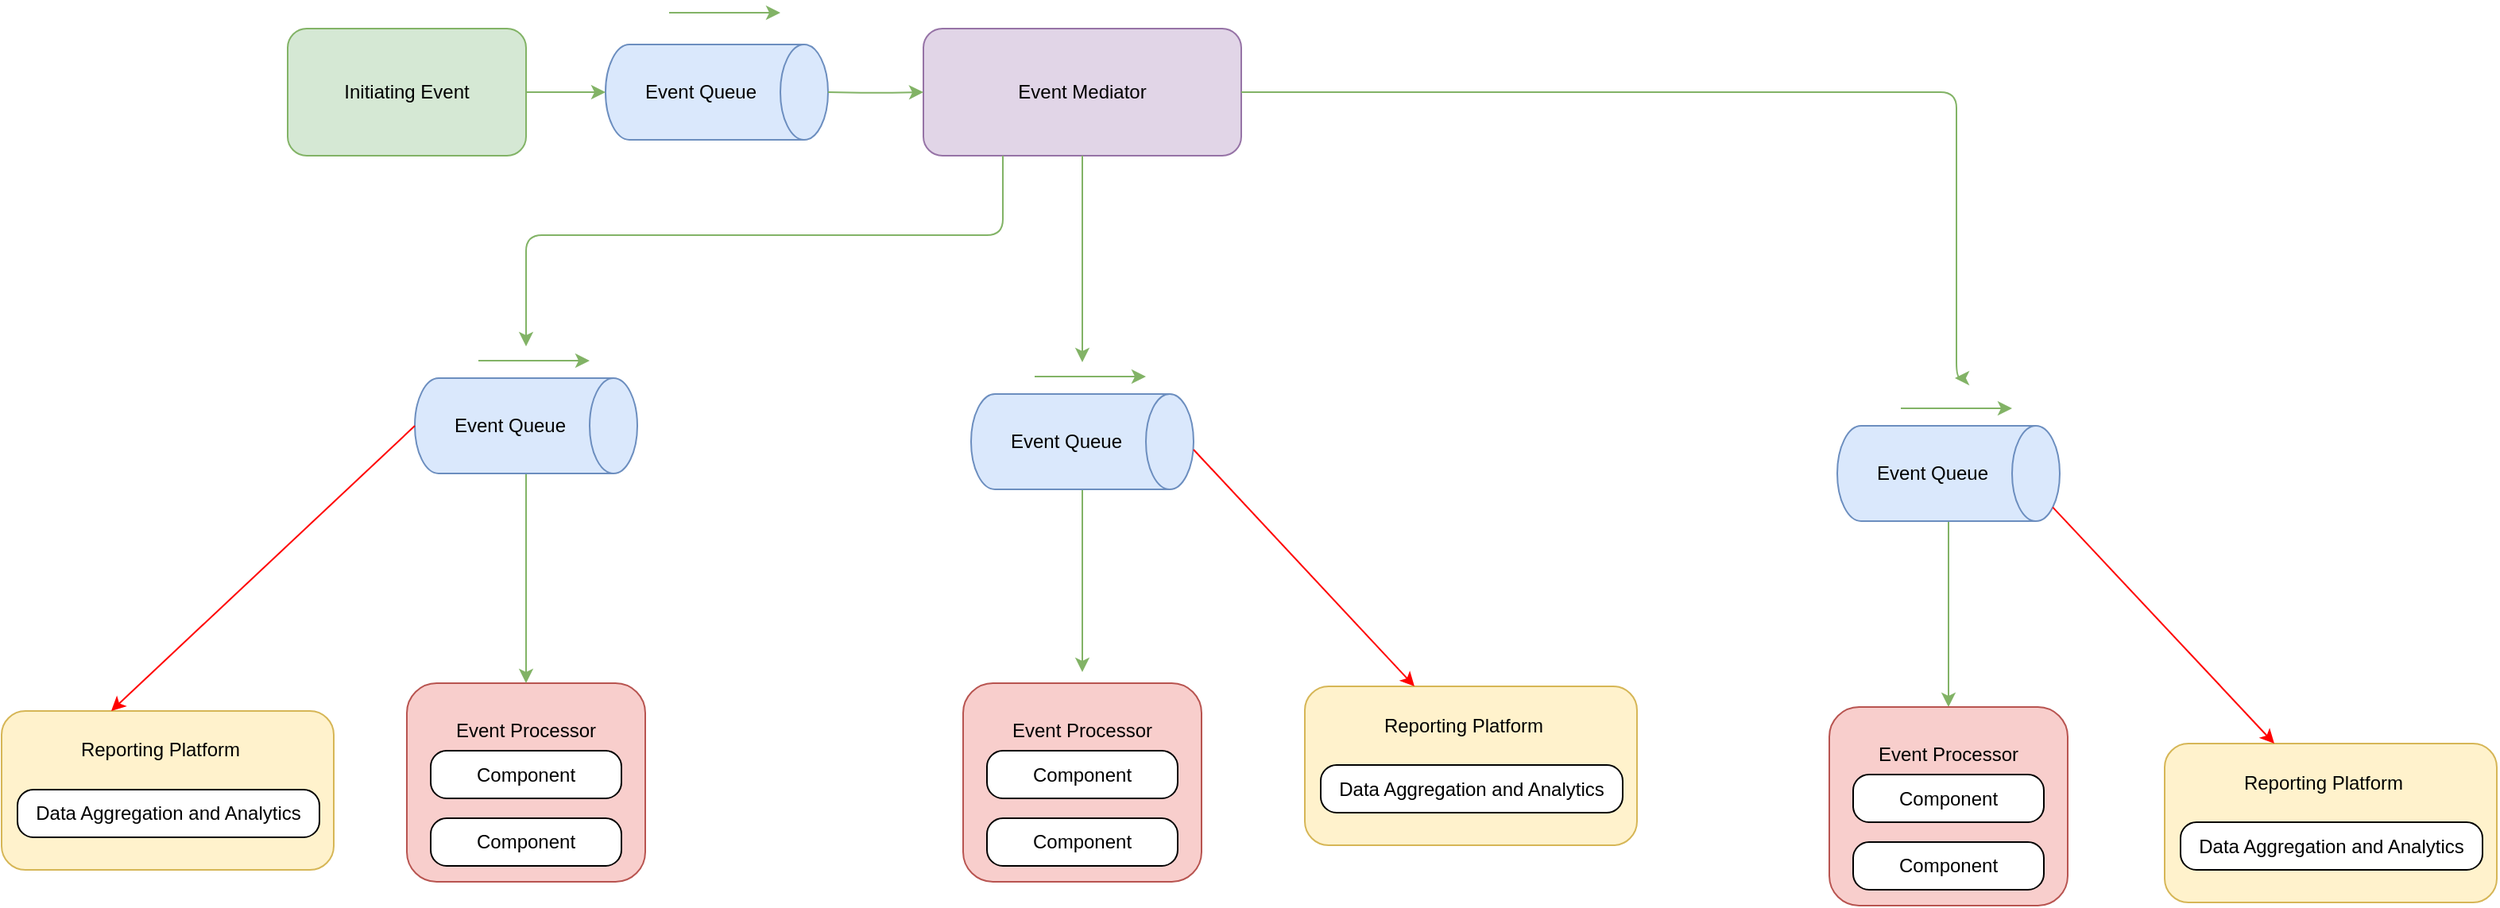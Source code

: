 <mxfile version="26.0.1" pages="2">
  <diagram name="Event-Driven Architecture" id="afMB0mp44Hb6GsjOZEsn">
    <mxGraphModel dx="2263" dy="853" grid="1" gridSize="10" guides="1" tooltips="1" connect="1" arrows="1" fold="1" page="1" pageScale="1" pageWidth="827" pageHeight="1169" math="0" shadow="0">
      <root>
        <mxCell id="0" />
        <mxCell id="1" parent="0" />
        <mxCell id="fO1DwOOB5_4IWDx8cHIo-69" value="" style="shape=cylinder3;whiteSpace=wrap;html=1;boundedLbl=1;backgroundOutline=1;size=15;rotation=90;fillColor=#dae8fc;strokeColor=#6c8ebf;" vertex="1" parent="1">
          <mxGeometry x="340" y="70" width="60" height="140" as="geometry" />
        </mxCell>
        <mxCell id="fO1DwOOB5_4IWDx8cHIo-70" value="Event Queue" style="text;html=1;align=center;verticalAlign=middle;whiteSpace=wrap;rounded=0;" vertex="1" parent="1">
          <mxGeometry x="320" y="125" width="80" height="30" as="geometry" />
        </mxCell>
        <mxCell id="fO1DwOOB5_4IWDx8cHIo-90" value="Initiating Event" style="rounded=1;whiteSpace=wrap;html=1;fillColor=#d5e8d4;strokeColor=#82b366;" vertex="1" parent="1">
          <mxGeometry x="100" y="100" width="150" height="80" as="geometry" />
        </mxCell>
        <mxCell id="fO1DwOOB5_4IWDx8cHIo-92" value="Event Mediator" style="rounded=1;whiteSpace=wrap;html=1;fillColor=#e1d5e7;strokeColor=#9673a6;" vertex="1" parent="1">
          <mxGeometry x="500" y="100" width="200" height="80" as="geometry" />
        </mxCell>
        <mxCell id="fO1DwOOB5_4IWDx8cHIo-96" value="" style="rounded=1;whiteSpace=wrap;html=1;fillColor=#f8cecc;strokeColor=#b85450;" vertex="1" parent="1">
          <mxGeometry x="175" y="512" width="150" height="125" as="geometry" />
        </mxCell>
        <mxCell id="fO1DwOOB5_4IWDx8cHIo-99" value="" style="edgeStyle=orthogonalEdgeStyle;rounded=1;strokeColor=#82b366;" edge="1" parent="1" source="fO1DwOOB5_4IWDx8cHIo-90">
          <mxGeometry relative="1" as="geometry">
            <mxPoint x="300" y="140" as="targetPoint" />
          </mxGeometry>
        </mxCell>
        <mxCell id="fO1DwOOB5_4IWDx8cHIo-100" value="" style="edgeStyle=orthogonalEdgeStyle;rounded=1;strokeColor=#82b366;" edge="1" parent="1" target="fO1DwOOB5_4IWDx8cHIo-92">
          <mxGeometry relative="1" as="geometry">
            <mxPoint x="440" y="140" as="sourcePoint" />
          </mxGeometry>
        </mxCell>
        <mxCell id="fO1DwOOB5_4IWDx8cHIo-101" value="" style="edgeStyle=orthogonalEdgeStyle;rounded=1;strokeColor=#82b366;" edge="1" parent="1" source="fO1DwOOB5_4IWDx8cHIo-92">
          <mxGeometry relative="1" as="geometry">
            <mxPoint x="250" y="300" as="targetPoint" />
            <Array as="points">
              <mxPoint x="550" y="230" />
              <mxPoint x="250" y="230" />
            </Array>
          </mxGeometry>
        </mxCell>
        <mxCell id="fO1DwOOB5_4IWDx8cHIo-102" value="" style="edgeStyle=orthogonalEdgeStyle;rounded=1;strokeColor=#82b366;" edge="1" parent="1" source="fO1DwOOB5_4IWDx8cHIo-92">
          <mxGeometry relative="1" as="geometry">
            <mxPoint x="600" y="310" as="targetPoint" />
          </mxGeometry>
        </mxCell>
        <mxCell id="fO1DwOOB5_4IWDx8cHIo-103" value="" style="edgeStyle=orthogonalEdgeStyle;rounded=1;strokeColor=#82b366;exitX=1;exitY=0.5;exitDx=0;exitDy=0;" edge="1" parent="1" source="fO1DwOOB5_4IWDx8cHIo-92">
          <mxGeometry relative="1" as="geometry">
            <mxPoint x="884" y="140" as="sourcePoint" />
            <mxPoint x="1149" y="320" as="targetPoint" />
            <Array as="points">
              <mxPoint x="1150" y="140" />
            </Array>
          </mxGeometry>
        </mxCell>
        <mxCell id="fO1DwOOB5_4IWDx8cHIo-104" value="" style="edgeStyle=orthogonalEdgeStyle;rounded=1;strokeColor=#82b366;exitX=1;exitY=0.5;exitDx=0;exitDy=0;exitPerimeter=0;" edge="1" parent="1" source="fO1DwOOB5_4IWDx8cHIo-109" target="fO1DwOOB5_4IWDx8cHIo-96">
          <mxGeometry relative="1" as="geometry">
            <mxPoint x="250" y="400" as="sourcePoint" />
          </mxGeometry>
        </mxCell>
        <mxCell id="fO1DwOOB5_4IWDx8cHIo-105" value="" style="edgeStyle=orthogonalEdgeStyle;rounded=1;strokeColor=#82b366;exitX=1;exitY=0.5;exitDx=0;exitDy=0;exitPerimeter=0;" edge="1" parent="1" source="fO1DwOOB5_4IWDx8cHIo-112">
          <mxGeometry relative="1" as="geometry">
            <mxPoint x="600" y="390" as="sourcePoint" />
            <mxPoint x="600" y="505" as="targetPoint" />
          </mxGeometry>
        </mxCell>
        <mxCell id="fO1DwOOB5_4IWDx8cHIo-106" value="" style="edgeStyle=orthogonalEdgeStyle;rounded=1;strokeColor=#82b366;exitX=1;exitY=0.5;exitDx=0;exitDy=0;exitPerimeter=0;entryX=0.5;entryY=0;entryDx=0;entryDy=0;" edge="1" parent="1" source="fO1DwOOB5_4IWDx8cHIo-115" target="fO1DwOOB5_4IWDx8cHIo-138">
          <mxGeometry relative="1" as="geometry">
            <mxPoint x="1146" y="410" as="sourcePoint" />
            <mxPoint x="1145" y="527.5" as="targetPoint" />
          </mxGeometry>
        </mxCell>
        <mxCell id="fO1DwOOB5_4IWDx8cHIo-108" value="" style="edgeStyle=orthogonalEdgeStyle;rounded=1;strokeColor=#82b366;" edge="1" parent="1">
          <mxGeometry relative="1" as="geometry">
            <mxPoint x="340" y="90" as="sourcePoint" />
            <mxPoint x="410" y="90" as="targetPoint" />
          </mxGeometry>
        </mxCell>
        <mxCell id="fO1DwOOB5_4IWDx8cHIo-109" value="" style="shape=cylinder3;whiteSpace=wrap;html=1;boundedLbl=1;backgroundOutline=1;size=15;rotation=90;fillColor=#dae8fc;strokeColor=#6c8ebf;" vertex="1" parent="1">
          <mxGeometry x="220" y="280" width="60" height="140" as="geometry" />
        </mxCell>
        <mxCell id="fO1DwOOB5_4IWDx8cHIo-110" value="Event Queue" style="text;html=1;align=center;verticalAlign=middle;whiteSpace=wrap;rounded=0;" vertex="1" parent="1">
          <mxGeometry x="200" y="335" width="80" height="30" as="geometry" />
        </mxCell>
        <mxCell id="fO1DwOOB5_4IWDx8cHIo-111" value="" style="edgeStyle=orthogonalEdgeStyle;rounded=1;strokeColor=#82b366;" edge="1" parent="1">
          <mxGeometry relative="1" as="geometry">
            <mxPoint x="220" y="309" as="sourcePoint" />
            <mxPoint x="290" y="309" as="targetPoint" />
          </mxGeometry>
        </mxCell>
        <mxCell id="fO1DwOOB5_4IWDx8cHIo-112" value="" style="shape=cylinder3;whiteSpace=wrap;html=1;boundedLbl=1;backgroundOutline=1;size=15;rotation=90;fillColor=#dae8fc;strokeColor=#6c8ebf;" vertex="1" parent="1">
          <mxGeometry x="570" y="290" width="60" height="140" as="geometry" />
        </mxCell>
        <mxCell id="fO1DwOOB5_4IWDx8cHIo-113" value="Event Queue" style="text;html=1;align=center;verticalAlign=middle;whiteSpace=wrap;rounded=0;" vertex="1" parent="1">
          <mxGeometry x="550" y="345" width="80" height="30" as="geometry" />
        </mxCell>
        <mxCell id="fO1DwOOB5_4IWDx8cHIo-114" value="" style="edgeStyle=orthogonalEdgeStyle;rounded=1;strokeColor=#82b366;" edge="1" parent="1">
          <mxGeometry relative="1" as="geometry">
            <mxPoint x="570" y="319" as="sourcePoint" />
            <mxPoint x="640" y="319" as="targetPoint" />
          </mxGeometry>
        </mxCell>
        <mxCell id="fO1DwOOB5_4IWDx8cHIo-115" value="" style="shape=cylinder3;whiteSpace=wrap;html=1;boundedLbl=1;backgroundOutline=1;size=15;rotation=90;fillColor=#dae8fc;strokeColor=#6c8ebf;" vertex="1" parent="1">
          <mxGeometry x="1115" y="310" width="60" height="140" as="geometry" />
        </mxCell>
        <mxCell id="fO1DwOOB5_4IWDx8cHIo-116" value="Event Queue" style="text;html=1;align=center;verticalAlign=middle;whiteSpace=wrap;rounded=0;" vertex="1" parent="1">
          <mxGeometry x="1095" y="365" width="80" height="30" as="geometry" />
        </mxCell>
        <mxCell id="fO1DwOOB5_4IWDx8cHIo-117" value="" style="edgeStyle=orthogonalEdgeStyle;rounded=1;strokeColor=#82b366;" edge="1" parent="1">
          <mxGeometry relative="1" as="geometry">
            <mxPoint x="1115" y="339" as="sourcePoint" />
            <mxPoint x="1185" y="339" as="targetPoint" />
          </mxGeometry>
        </mxCell>
        <mxCell id="fO1DwOOB5_4IWDx8cHIo-119" value="" style="points=[[0.25,0,0],[0.5,0,0],[0.75,0,0],[1,0.25,0],[1,0.5,0],[1,0.75,0],[0.75,1,0],[0.5,1,0],[0.25,1,0],[0,0.75,0],[0,0.5,0],[0,0.25,0]];shape=mxgraph.bpmn.task;whiteSpace=wrap;rectStyle=rounded;size=10;html=1;container=1;expand=0;collapsible=0;taskMarker=abstract;" vertex="1" parent="1">
          <mxGeometry x="190" y="554.5" width="120" height="30" as="geometry" />
        </mxCell>
        <mxCell id="fO1DwOOB5_4IWDx8cHIo-123" value="Component" style="text;html=1;align=center;verticalAlign=middle;whiteSpace=wrap;rounded=0;" vertex="1" parent="fO1DwOOB5_4IWDx8cHIo-119">
          <mxGeometry x="30" width="60" height="30" as="geometry" />
        </mxCell>
        <mxCell id="fO1DwOOB5_4IWDx8cHIo-120" value="Event Processor" style="text;html=1;align=center;verticalAlign=middle;whiteSpace=wrap;rounded=0;" vertex="1" parent="1">
          <mxGeometry x="200" y="527" width="100" height="30" as="geometry" />
        </mxCell>
        <mxCell id="fO1DwOOB5_4IWDx8cHIo-126" value="" style="points=[[0.25,0,0],[0.5,0,0],[0.75,0,0],[1,0.25,0],[1,0.5,0],[1,0.75,0],[0.75,1,0],[0.5,1,0],[0.25,1,0],[0,0.75,0],[0,0.5,0],[0,0.25,0]];shape=mxgraph.bpmn.task;whiteSpace=wrap;rectStyle=rounded;size=10;html=1;container=1;expand=0;collapsible=0;taskMarker=abstract;" vertex="1" parent="1">
          <mxGeometry x="190" y="597" width="120" height="30" as="geometry" />
        </mxCell>
        <mxCell id="fO1DwOOB5_4IWDx8cHIo-127" value="Component" style="text;html=1;align=center;verticalAlign=middle;whiteSpace=wrap;rounded=0;" vertex="1" parent="fO1DwOOB5_4IWDx8cHIo-126">
          <mxGeometry x="30" width="60" height="30" as="geometry" />
        </mxCell>
        <mxCell id="fO1DwOOB5_4IWDx8cHIo-132" value="" style="rounded=1;whiteSpace=wrap;html=1;fillColor=#f8cecc;strokeColor=#b85450;" vertex="1" parent="1">
          <mxGeometry x="525" y="512" width="150" height="125" as="geometry" />
        </mxCell>
        <mxCell id="fO1DwOOB5_4IWDx8cHIo-133" value="" style="points=[[0.25,0,0],[0.5,0,0],[0.75,0,0],[1,0.25,0],[1,0.5,0],[1,0.75,0],[0.75,1,0],[0.5,1,0],[0.25,1,0],[0,0.75,0],[0,0.5,0],[0,0.25,0]];shape=mxgraph.bpmn.task;whiteSpace=wrap;rectStyle=rounded;size=10;html=1;container=1;expand=0;collapsible=0;taskMarker=abstract;" vertex="1" parent="1">
          <mxGeometry x="540" y="554.5" width="120" height="30" as="geometry" />
        </mxCell>
        <mxCell id="fO1DwOOB5_4IWDx8cHIo-134" value="Component" style="text;html=1;align=center;verticalAlign=middle;whiteSpace=wrap;rounded=0;" vertex="1" parent="fO1DwOOB5_4IWDx8cHIo-133">
          <mxGeometry x="30" width="60" height="30" as="geometry" />
        </mxCell>
        <mxCell id="fO1DwOOB5_4IWDx8cHIo-135" value="Event Processor" style="text;html=1;align=center;verticalAlign=middle;whiteSpace=wrap;rounded=0;" vertex="1" parent="1">
          <mxGeometry x="550" y="527" width="100" height="30" as="geometry" />
        </mxCell>
        <mxCell id="fO1DwOOB5_4IWDx8cHIo-136" value="" style="points=[[0.25,0,0],[0.5,0,0],[0.75,0,0],[1,0.25,0],[1,0.5,0],[1,0.75,0],[0.75,1,0],[0.5,1,0],[0.25,1,0],[0,0.75,0],[0,0.5,0],[0,0.25,0]];shape=mxgraph.bpmn.task;whiteSpace=wrap;rectStyle=rounded;size=10;html=1;container=1;expand=0;collapsible=0;taskMarker=abstract;" vertex="1" parent="1">
          <mxGeometry x="540" y="597" width="120" height="30" as="geometry" />
        </mxCell>
        <mxCell id="fO1DwOOB5_4IWDx8cHIo-137" value="Component" style="text;html=1;align=center;verticalAlign=middle;whiteSpace=wrap;rounded=0;" vertex="1" parent="fO1DwOOB5_4IWDx8cHIo-136">
          <mxGeometry x="30" width="60" height="30" as="geometry" />
        </mxCell>
        <mxCell id="fO1DwOOB5_4IWDx8cHIo-138" value="" style="rounded=1;whiteSpace=wrap;html=1;fillColor=#f8cecc;strokeColor=#b85450;" vertex="1" parent="1">
          <mxGeometry x="1070" y="527" width="150" height="125" as="geometry" />
        </mxCell>
        <mxCell id="fO1DwOOB5_4IWDx8cHIo-139" value="" style="points=[[0.25,0,0],[0.5,0,0],[0.75,0,0],[1,0.25,0],[1,0.5,0],[1,0.75,0],[0.75,1,0],[0.5,1,0],[0.25,1,0],[0,0.75,0],[0,0.5,0],[0,0.25,0]];shape=mxgraph.bpmn.task;whiteSpace=wrap;rectStyle=rounded;size=10;html=1;container=1;expand=0;collapsible=0;taskMarker=abstract;" vertex="1" parent="1">
          <mxGeometry x="1085" y="569.5" width="120" height="30" as="geometry" />
        </mxCell>
        <mxCell id="fO1DwOOB5_4IWDx8cHIo-140" value="Component" style="text;html=1;align=center;verticalAlign=middle;whiteSpace=wrap;rounded=0;" vertex="1" parent="fO1DwOOB5_4IWDx8cHIo-139">
          <mxGeometry x="30" width="60" height="30" as="geometry" />
        </mxCell>
        <mxCell id="fO1DwOOB5_4IWDx8cHIo-141" value="Event Processor" style="text;html=1;align=center;verticalAlign=middle;whiteSpace=wrap;rounded=0;" vertex="1" parent="1">
          <mxGeometry x="1095" y="542" width="100" height="30" as="geometry" />
        </mxCell>
        <mxCell id="fO1DwOOB5_4IWDx8cHIo-142" value="" style="points=[[0.25,0,0],[0.5,0,0],[0.75,0,0],[1,0.25,0],[1,0.5,0],[1,0.75,0],[0.75,1,0],[0.5,1,0],[0.25,1,0],[0,0.75,0],[0,0.5,0],[0,0.25,0]];shape=mxgraph.bpmn.task;whiteSpace=wrap;rectStyle=rounded;size=10;html=1;container=1;expand=0;collapsible=0;taskMarker=abstract;" vertex="1" parent="1">
          <mxGeometry x="1085" y="612" width="120" height="30" as="geometry" />
        </mxCell>
        <mxCell id="fO1DwOOB5_4IWDx8cHIo-143" value="Component" style="text;html=1;align=center;verticalAlign=middle;whiteSpace=wrap;rounded=0;" vertex="1" parent="fO1DwOOB5_4IWDx8cHIo-142">
          <mxGeometry x="30" width="60" height="30" as="geometry" />
        </mxCell>
        <mxCell id="fO1DwOOB5_4IWDx8cHIo-163" value="" style="rounded=1;whiteSpace=wrap;html=1;fillColor=#fff2cc;strokeColor=#d6b656;" vertex="1" parent="1">
          <mxGeometry x="1281" y="550" width="209" height="100" as="geometry" />
        </mxCell>
        <mxCell id="fO1DwOOB5_4IWDx8cHIo-164" value="Reporting Platform" style="text;html=1;align=center;verticalAlign=middle;whiteSpace=wrap;rounded=0;" vertex="1" parent="1">
          <mxGeometry x="1326" y="559.5" width="110" height="30" as="geometry" />
        </mxCell>
        <mxCell id="fO1DwOOB5_4IWDx8cHIo-166" value="" style="endArrow=classic;html=1;rounded=0;strokeColor=#FF0000;exitX=0.855;exitY=0;exitDx=0;exitDy=4.35;exitPerimeter=0;" edge="1" parent="1" source="fO1DwOOB5_4IWDx8cHIo-115">
          <mxGeometry width="50" height="50" relative="1" as="geometry">
            <mxPoint x="1212" y="388" as="sourcePoint" />
            <mxPoint x="1350" y="550" as="targetPoint" />
          </mxGeometry>
        </mxCell>
        <mxCell id="fO1DwOOB5_4IWDx8cHIo-170" value="" style="points=[[0.25,0,0],[0.5,0,0],[0.75,0,0],[1,0.25,0],[1,0.5,0],[1,0.75,0],[0.75,1,0],[0.5,1,0],[0.25,1,0],[0,0.75,0],[0,0.5,0],[0,0.25,0]];shape=mxgraph.bpmn.task;whiteSpace=wrap;rectStyle=rounded;size=10;html=1;container=1;expand=0;collapsible=0;taskMarker=abstract;" vertex="1" parent="1">
          <mxGeometry x="1291" y="599.5" width="190" height="30" as="geometry" />
        </mxCell>
        <mxCell id="fO1DwOOB5_4IWDx8cHIo-171" value="Data Aggregation and Analytics" style="text;html=1;align=center;verticalAlign=middle;whiteSpace=wrap;rounded=0;" vertex="1" parent="1">
          <mxGeometry x="1281" y="599.5" width="210" height="30" as="geometry" />
        </mxCell>
        <mxCell id="fO1DwOOB5_4IWDx8cHIo-172" value="" style="rounded=1;whiteSpace=wrap;html=1;fillColor=#fff2cc;strokeColor=#d6b656;" vertex="1" parent="1">
          <mxGeometry x="740" y="514" width="209" height="100" as="geometry" />
        </mxCell>
        <mxCell id="fO1DwOOB5_4IWDx8cHIo-173" value="Reporting Platform" style="text;html=1;align=center;verticalAlign=middle;whiteSpace=wrap;rounded=0;" vertex="1" parent="1">
          <mxGeometry x="785" y="523.5" width="110" height="30" as="geometry" />
        </mxCell>
        <mxCell id="fO1DwOOB5_4IWDx8cHIo-174" value="" style="endArrow=classic;html=1;rounded=0;strokeColor=#FF0000;exitX=0.855;exitY=0;exitDx=0;exitDy=4.35;exitPerimeter=0;" edge="1" parent="1">
          <mxGeometry width="50" height="50" relative="1" as="geometry">
            <mxPoint x="670" y="365" as="sourcePoint" />
            <mxPoint x="809" y="514" as="targetPoint" />
          </mxGeometry>
        </mxCell>
        <mxCell id="fO1DwOOB5_4IWDx8cHIo-175" value="" style="points=[[0.25,0,0],[0.5,0,0],[0.75,0,0],[1,0.25,0],[1,0.5,0],[1,0.75,0],[0.75,1,0],[0.5,1,0],[0.25,1,0],[0,0.75,0],[0,0.5,0],[0,0.25,0]];shape=mxgraph.bpmn.task;whiteSpace=wrap;rectStyle=rounded;size=10;html=1;container=1;expand=0;collapsible=0;taskMarker=abstract;" vertex="1" parent="1">
          <mxGeometry x="750" y="563.5" width="190" height="30" as="geometry" />
        </mxCell>
        <mxCell id="fO1DwOOB5_4IWDx8cHIo-176" value="Data Aggregation and Analytics" style="text;html=1;align=center;verticalAlign=middle;whiteSpace=wrap;rounded=0;" vertex="1" parent="1">
          <mxGeometry x="740" y="563.5" width="210" height="30" as="geometry" />
        </mxCell>
        <mxCell id="fO1DwOOB5_4IWDx8cHIo-177" value="" style="rounded=1;whiteSpace=wrap;html=1;fillColor=#fff2cc;strokeColor=#d6b656;" vertex="1" parent="1">
          <mxGeometry x="-80" y="529.5" width="209" height="100" as="geometry" />
        </mxCell>
        <mxCell id="fO1DwOOB5_4IWDx8cHIo-178" value="Reporting Platform" style="text;html=1;align=center;verticalAlign=middle;whiteSpace=wrap;rounded=0;" vertex="1" parent="1">
          <mxGeometry x="-35" y="539" width="110" height="30" as="geometry" />
        </mxCell>
        <mxCell id="fO1DwOOB5_4IWDx8cHIo-179" value="" style="endArrow=classic;html=1;rounded=0;strokeColor=#FF0000;exitX=0.5;exitY=1;exitDx=0;exitDy=0;exitPerimeter=0;" edge="1" parent="1" source="fO1DwOOB5_4IWDx8cHIo-109">
          <mxGeometry width="50" height="50" relative="1" as="geometry">
            <mxPoint x="-150" y="380.5" as="sourcePoint" />
            <mxPoint x="-11" y="529.5" as="targetPoint" />
          </mxGeometry>
        </mxCell>
        <mxCell id="fO1DwOOB5_4IWDx8cHIo-180" value="" style="points=[[0.25,0,0],[0.5,0,0],[0.75,0,0],[1,0.25,0],[1,0.5,0],[1,0.75,0],[0.75,1,0],[0.5,1,0],[0.25,1,0],[0,0.75,0],[0,0.5,0],[0,0.25,0]];shape=mxgraph.bpmn.task;whiteSpace=wrap;rectStyle=rounded;size=10;html=1;container=1;expand=0;collapsible=0;taskMarker=abstract;" vertex="1" parent="1">
          <mxGeometry x="-70" y="579" width="190" height="30" as="geometry" />
        </mxCell>
        <mxCell id="fO1DwOOB5_4IWDx8cHIo-181" value="Data Aggregation and Analytics" style="text;html=1;align=center;verticalAlign=middle;whiteSpace=wrap;rounded=0;" vertex="1" parent="1">
          <mxGeometry x="-80" y="579" width="210" height="30" as="geometry" />
        </mxCell>
      </root>
    </mxGraphModel>
  </diagram>
  <diagram name="Subsystem Architectures" id="sNXKVPBKaPQ7IuadPg5p">
    <mxGraphModel dx="1440" dy="900" grid="1" gridSize="10" guides="1" tooltips="1" connect="1" arrows="1" fold="1" page="1" pageScale="1" pageWidth="827" pageHeight="1169" math="0" shadow="0">
      <root>
        <mxCell id="0" />
        <mxCell id="1" parent="0" />
        <!-- Sales Order Processing -->
        <mxCell id="2" value="Sales Order Processing" style="rounded=1;whiteSpace=wrap;html=1;fillColor=#f8cecc;strokeColor=#b85450;" vertex="1" parent="1">
          <mxGeometry x="100" y="100" width="200" height="100" as="geometry" />
        </mxCell>
        <mxCell id="3" value="OrderReceived" style="ellipse;whiteSpace=wrap;html=1;fillColor=#ffe6cc;strokeColor=#d6b656;" vertex="1" parent="1">
          <mxGeometry x="400" y="100" width="150" height="80" as="geometry" />
        </mxCell>
        <mxCell id="4" value="OrderValidated" style="ellipse;whiteSpace=wrap;html=1;fillColor=#e1d5e7;strokeColor=#9673a6;" vertex="1" parent="1">
          <mxGeometry x="700" y="100" width="150" height="80" as="geometry" />
        </mxCell>
        <mxCell id="5" value="Production Trigger" style="ellipse;whiteSpace=wrap;html=1;fillColor=#d5e8d4;strokeColor=#82b366;" vertex="1" parent="1">
          <mxGeometry x="1000" y="100" width="150" height="80" as="geometry" />
        </mxCell>
        <!-- Event Flow -->
        <mxCell id="6" value="" style="edgeStyle=orthogonalEdgeStyle;rounded=1;strokeColor=#82b366;" edge="1" source="2" target="3" parent="1">
          <mxGeometry relative="1" as="geometry" />
        </mxCell>
        <mxCell id="7" value="" style="edgeStyle=orthogonalEdgeStyle;rounded=1;strokeColor=#82b366;" edge="1" source="3" target="4" parent="1">
          <mxGeometry relative="1" as="geometry" />
        </mxCell>
        <mxCell id="8" value="" style="edgeStyle=orthogonalEdgeStyle;rounded=1;strokeColor=#82b366;" edge="1" source="4" target="5" parent="1">
          <mxGeometry relative="1" as="geometry" />
        </mxCell>
      </root>
    </mxGraphModel>
  </diagram>
</mxfile>
